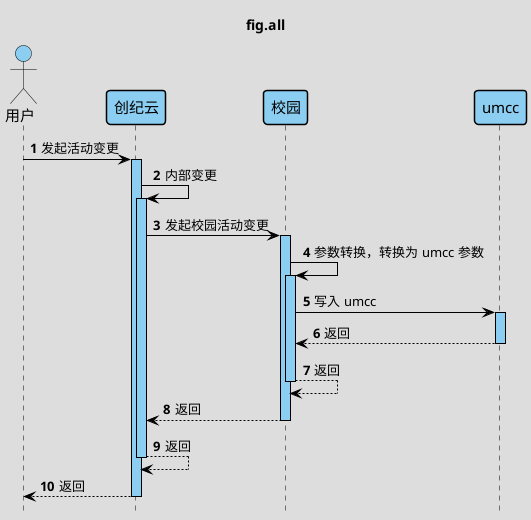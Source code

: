 @startuml
'https://plantuml.com/sequence-diagram
hide footbox
skinparam backgroundColor #EEEBDC
autoActivate on
autonumber
!theme toy
title fig.all
skinparam sequence {
ArrowColor black
ActorBorderColor black
LifeLineBorderColor black
LifeLineBackgroundColor #8CCEF1

ParticipantBorderColor black
ParticipantBackgroundColor #8CCEF1
'ParticipantFontName Impact
ParticipantFontSize 15
ParticipantFontColor black

ActorBackgroundColor #8CCEF1
ActorFontColor black
ActorFontSize 15
ActorFontName Aapex
}

actor 用户 as user
participant 创纪云 as saas
participant 校园 as tmxy
participant umcc as umcc

user -> saas : 发起活动变更

saas -> saas : 内部变更

saas -> tmxy : 发起校园活动变更

tmxy -> tmxy : 参数转换，转换为 umcc 参数

tmxy -> umcc : 写入 umcc
return 返回
return 返回
return 返回
return 返回
return 返回

@enduml